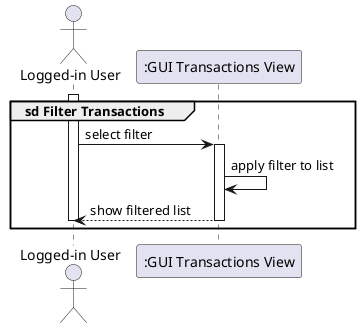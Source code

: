 @startuml

actor "Logged-in User" as user
participant ":GUI Transactions View" as gui


group sd Filter Transactions
    activate user
    user -> gui++ : select filter
        gui -> gui : apply filter to list
    return show filtered list
    deactivate user
end

@enduml